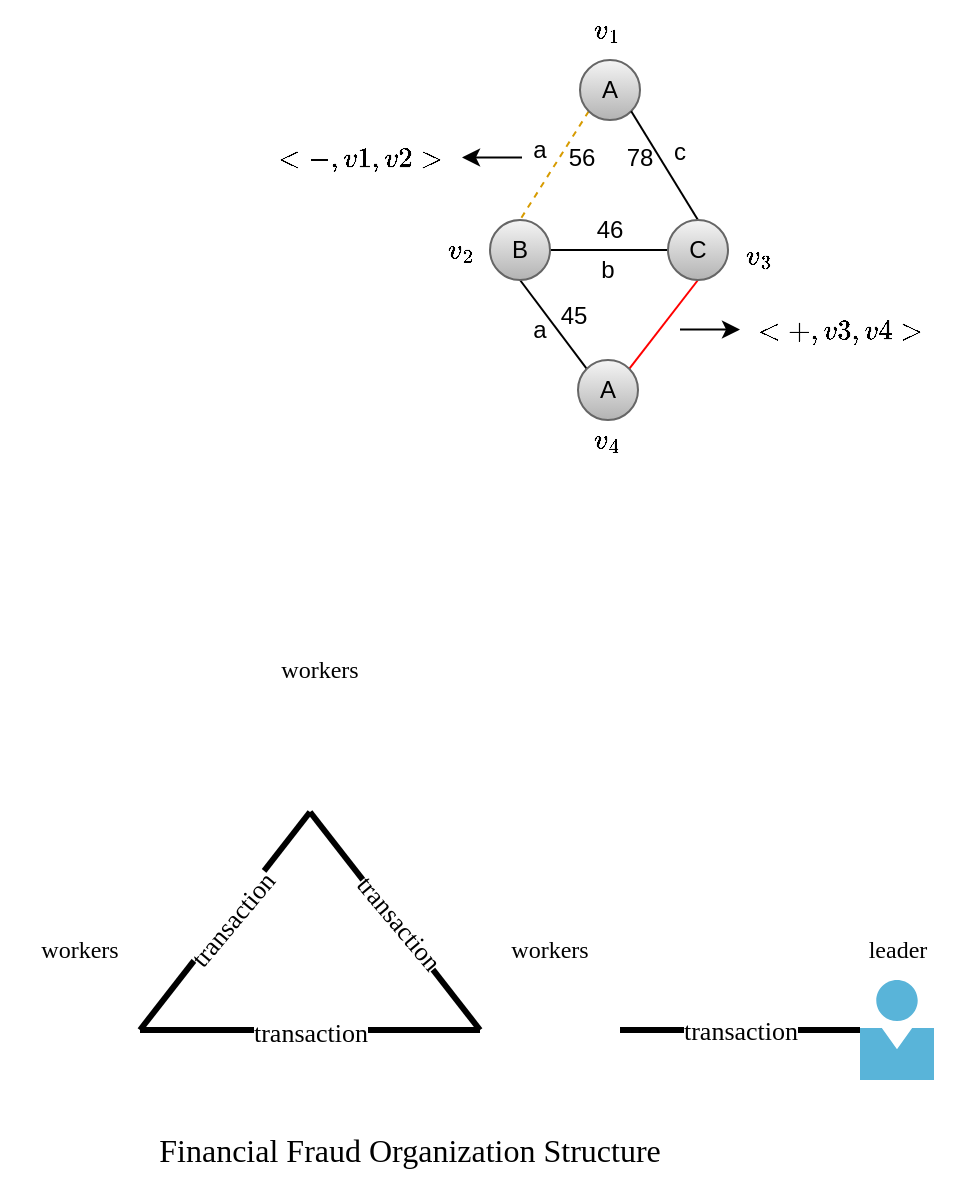 <mxfile version="22.0.8" type="github">
  <diagram name="第 1 页" id="-28VQTXDqfuDYZ_im5ft">
    <mxGraphModel dx="717" dy="398" grid="0" gridSize="10" guides="1" tooltips="1" connect="1" arrows="1" fold="1" page="1" pageScale="1" pageWidth="827" pageHeight="1169" math="1" shadow="0">
      <root>
        <mxCell id="0" />
        <mxCell id="1" parent="0" />
        <mxCell id="wTJd-Y5oXOGYDvmJ6Plj-7" value="" style="shape=image;html=1;verticalAlign=top;verticalLabelPosition=bottom;labelBackgroundColor=#ffffff;imageAspect=0;aspect=fixed;image=https://cdn1.iconfinder.com/data/icons/business-and-finance-20/200/vector_65_02-128.png" parent="1" vertex="1">
          <mxGeometry x="200" y="396" width="70" height="70" as="geometry" />
        </mxCell>
        <mxCell id="wTJd-Y5oXOGYDvmJ6Plj-12" style="rounded=0;orthogonalLoop=1;jettySize=auto;html=1;entryX=1;entryY=0.5;entryDx=0;entryDy=0;startArrow=none;startFill=0;exitX=0.5;exitY=1;exitDx=0;exitDy=0;strokeWidth=3;endArrow=none;endFill=0;" parent="1" source="wTJd-Y5oXOGYDvmJ6Plj-8" target="wTJd-Y5oXOGYDvmJ6Plj-9" edge="1">
          <mxGeometry relative="1" as="geometry">
            <mxPoint x="230" y="470" as="sourcePoint" />
          </mxGeometry>
        </mxCell>
        <mxCell id="S_lM90suo6QIgIaXcgRy-4" value="transaction" style="edgeLabel;html=1;align=center;verticalAlign=middle;resizable=0;points=[];rotation=-50;fontSize=13;fontFamily=Times New Roman;" parent="wTJd-Y5oXOGYDvmJ6Plj-12" vertex="1" connectable="0">
          <mxGeometry x="0.028" y="5" relative="1" as="geometry">
            <mxPoint y="-5" as="offset" />
          </mxGeometry>
        </mxCell>
        <mxCell id="S_lM90suo6QIgIaXcgRy-3" style="rounded=0;orthogonalLoop=1;jettySize=auto;html=1;exitX=0.5;exitY=1;exitDx=0;exitDy=0;entryX=0;entryY=0.5;entryDx=0;entryDy=0;strokeWidth=3;endArrow=none;endFill=0;" parent="1" source="wTJd-Y5oXOGYDvmJ6Plj-8" target="wTJd-Y5oXOGYDvmJ6Plj-10" edge="1">
          <mxGeometry relative="1" as="geometry" />
        </mxCell>
        <mxCell id="S_lM90suo6QIgIaXcgRy-6" value="transaction" style="edgeLabel;html=1;align=center;verticalAlign=middle;resizable=0;points=[];rotation=50;fontSize=13;fontFamily=Times New Roman;" parent="S_lM90suo6QIgIaXcgRy-3" vertex="1" connectable="0">
          <mxGeometry x="-0.148" y="2" relative="1" as="geometry">
            <mxPoint x="7" y="9" as="offset" />
          </mxGeometry>
        </mxCell>
        <mxCell id="wTJd-Y5oXOGYDvmJ6Plj-8" value="" style="shape=image;html=1;verticalAlign=top;verticalLabelPosition=bottom;labelBackgroundColor=#ffffff;imageAspect=0;aspect=fixed;image=https://cdn1.iconfinder.com/data/icons/business-and-finance-20/200/vector_65_02-128.png" parent="1" vertex="1">
          <mxGeometry x="200" y="396" width="70" height="70" as="geometry" />
        </mxCell>
        <mxCell id="S_lM90suo6QIgIaXcgRy-1" style="edgeStyle=orthogonalEdgeStyle;rounded=0;orthogonalLoop=1;jettySize=auto;html=1;endArrow=none;endFill=0;strokeWidth=3;" parent="1" source="wTJd-Y5oXOGYDvmJ6Plj-9" target="wTJd-Y5oXOGYDvmJ6Plj-10" edge="1">
          <mxGeometry relative="1" as="geometry" />
        </mxCell>
        <mxCell id="S_lM90suo6QIgIaXcgRy-5" value="transaction" style="edgeLabel;html=1;align=center;verticalAlign=middle;resizable=0;points=[];fontSize=13;fontFamily=Times New Roman;" parent="S_lM90suo6QIgIaXcgRy-1" vertex="1" connectable="0">
          <mxGeometry x="-0.188" y="-1" relative="1" as="geometry">
            <mxPoint x="16" as="offset" />
          </mxGeometry>
        </mxCell>
        <mxCell id="wTJd-Y5oXOGYDvmJ6Plj-9" value="" style="shape=image;html=1;verticalAlign=top;verticalLabelPosition=bottom;labelBackgroundColor=#ffffff;imageAspect=0;aspect=fixed;image=https://cdn1.iconfinder.com/data/icons/business-and-finance-20/200/vector_65_02-128.png" parent="1" vertex="1">
          <mxGeometry x="80" y="540" width="70" height="70" as="geometry" />
        </mxCell>
        <mxCell id="S_lM90suo6QIgIaXcgRy-7" style="edgeStyle=orthogonalEdgeStyle;rounded=0;orthogonalLoop=1;jettySize=auto;html=1;exitX=1;exitY=0.5;exitDx=0;exitDy=0;strokeWidth=3;endArrow=none;endFill=0;" parent="1" source="wTJd-Y5oXOGYDvmJ6Plj-10" target="wTJd-Y5oXOGYDvmJ6Plj-11" edge="1">
          <mxGeometry relative="1" as="geometry" />
        </mxCell>
        <mxCell id="S_lM90suo6QIgIaXcgRy-8" value="transaction" style="edgeLabel;html=1;align=center;verticalAlign=middle;resizable=0;points=[];fontFamily=Times New Roman;fontSize=13;" parent="S_lM90suo6QIgIaXcgRy-7" vertex="1" connectable="0">
          <mxGeometry x="-0.06" y="-1" relative="1" as="geometry">
            <mxPoint x="3" y="-1" as="offset" />
          </mxGeometry>
        </mxCell>
        <mxCell id="wTJd-Y5oXOGYDvmJ6Plj-10" value="" style="shape=image;html=1;verticalAlign=top;verticalLabelPosition=bottom;labelBackgroundColor=#ffffff;imageAspect=0;aspect=fixed;image=https://cdn1.iconfinder.com/data/icons/business-and-finance-20/200/vector_65_02-128.png" parent="1" vertex="1">
          <mxGeometry x="320" y="540" width="70" height="70" as="geometry" />
        </mxCell>
        <mxCell id="wTJd-Y5oXOGYDvmJ6Plj-11" value="" style="image;sketch=0;aspect=fixed;html=1;points=[];align=center;fontSize=12;image=img/lib/mscae/Person.svg;" parent="1" vertex="1">
          <mxGeometry x="510" y="550" width="37" height="50" as="geometry" />
        </mxCell>
        <mxCell id="S_lM90suo6QIgIaXcgRy-9" value="&lt;font face=&quot;Times New Roman&quot;&gt;Financial Fraud Organization Structure&lt;/font&gt;" style="text;html=1;strokeColor=none;fillColor=none;align=center;verticalAlign=middle;whiteSpace=wrap;rounded=0;strokeWidth=5;fontSize=16;" parent="1" vertex="1">
          <mxGeometry x="130" y="610" width="310" height="50" as="geometry" />
        </mxCell>
        <mxCell id="S_lM90suo6QIgIaXcgRy-10" value="leader" style="text;html=1;strokeColor=none;fillColor=none;align=center;verticalAlign=middle;whiteSpace=wrap;rounded=0;fontFamily=Times New Roman;" parent="1" vertex="1">
          <mxGeometry x="498.5" y="520" width="60" height="30" as="geometry" />
        </mxCell>
        <mxCell id="S_lM90suo6QIgIaXcgRy-11" value="&lt;font face=&quot;Times New Roman&quot;&gt;workers&lt;/font&gt;" style="text;html=1;strokeColor=none;fillColor=none;align=center;verticalAlign=middle;whiteSpace=wrap;rounded=0;" parent="1" vertex="1">
          <mxGeometry x="210" y="380" width="60" height="30" as="geometry" />
        </mxCell>
        <mxCell id="S_lM90suo6QIgIaXcgRy-12" value="&lt;font face=&quot;Times New Roman&quot;&gt;workers&lt;/font&gt;" style="text;html=1;strokeColor=none;fillColor=none;align=center;verticalAlign=middle;whiteSpace=wrap;rounded=0;" parent="1" vertex="1">
          <mxGeometry x="90" y="520" width="60" height="30" as="geometry" />
        </mxCell>
        <mxCell id="S_lM90suo6QIgIaXcgRy-13" value="workers" style="text;html=1;strokeColor=none;fillColor=none;align=center;verticalAlign=middle;whiteSpace=wrap;rounded=0;fontFamily=Times New Roman;" parent="1" vertex="1">
          <mxGeometry x="325" y="520" width="60" height="30" as="geometry" />
        </mxCell>
        <mxCell id="kKyJvvk-wkLIP4CYghFR-6" style="rounded=0;orthogonalLoop=1;jettySize=auto;html=1;exitX=0;exitY=1;exitDx=0;exitDy=0;entryX=0.5;entryY=0;entryDx=0;entryDy=0;endArrow=none;endFill=0;dashed=1;fillColor=#ffcd28;gradientColor=#ffa500;strokeColor=#d79b00;" edge="1" parent="1" source="kKyJvvk-wkLIP4CYghFR-1" target="kKyJvvk-wkLIP4CYghFR-2">
          <mxGeometry relative="1" as="geometry" />
        </mxCell>
        <mxCell id="kKyJvvk-wkLIP4CYghFR-1" value="A" style="ellipse;whiteSpace=wrap;html=1;aspect=fixed;fillColor=#f5f5f5;gradientColor=#b3b3b3;strokeColor=#666666;" vertex="1" parent="1">
          <mxGeometry x="370" y="90" width="30" height="30" as="geometry" />
        </mxCell>
        <mxCell id="kKyJvvk-wkLIP4CYghFR-5" style="rounded=0;orthogonalLoop=1;jettySize=auto;html=1;exitX=1;exitY=0.5;exitDx=0;exitDy=0;entryX=0;entryY=0.5;entryDx=0;entryDy=0;endArrow=none;endFill=0;" edge="1" parent="1" source="kKyJvvk-wkLIP4CYghFR-2" target="kKyJvvk-wkLIP4CYghFR-3">
          <mxGeometry relative="1" as="geometry" />
        </mxCell>
        <mxCell id="kKyJvvk-wkLIP4CYghFR-16" style="rounded=0;orthogonalLoop=1;jettySize=auto;html=1;exitX=0.5;exitY=1;exitDx=0;exitDy=0;entryX=0;entryY=0;entryDx=0;entryDy=0;endArrow=none;endFill=0;" edge="1" parent="1" source="kKyJvvk-wkLIP4CYghFR-2" target="kKyJvvk-wkLIP4CYghFR-15">
          <mxGeometry relative="1" as="geometry" />
        </mxCell>
        <mxCell id="kKyJvvk-wkLIP4CYghFR-2" value="B" style="ellipse;whiteSpace=wrap;html=1;aspect=fixed;fillColor=#f5f5f5;gradientColor=#b3b3b3;strokeColor=#666666;" vertex="1" parent="1">
          <mxGeometry x="325" y="170" width="30" height="30" as="geometry" />
        </mxCell>
        <mxCell id="kKyJvvk-wkLIP4CYghFR-7" style="rounded=0;orthogonalLoop=1;jettySize=auto;html=1;exitX=0.5;exitY=0;exitDx=0;exitDy=0;entryX=1;entryY=1;entryDx=0;entryDy=0;endArrow=none;endFill=0;" edge="1" parent="1" source="kKyJvvk-wkLIP4CYghFR-3" target="kKyJvvk-wkLIP4CYghFR-1">
          <mxGeometry relative="1" as="geometry" />
        </mxCell>
        <mxCell id="kKyJvvk-wkLIP4CYghFR-19" style="rounded=0;orthogonalLoop=1;jettySize=auto;html=1;exitX=0.5;exitY=1;exitDx=0;exitDy=0;entryX=1;entryY=0;entryDx=0;entryDy=0;endArrow=none;endFill=0;strokeColor=#ff0000;" edge="1" parent="1" source="kKyJvvk-wkLIP4CYghFR-3" target="kKyJvvk-wkLIP4CYghFR-15">
          <mxGeometry relative="1" as="geometry" />
        </mxCell>
        <mxCell id="kKyJvvk-wkLIP4CYghFR-3" value="C" style="ellipse;whiteSpace=wrap;html=1;aspect=fixed;fillColor=#f5f5f5;gradientColor=#b3b3b3;strokeColor=#666666;" vertex="1" parent="1">
          <mxGeometry x="414" y="170" width="30" height="30" as="geometry" />
        </mxCell>
        <mxCell id="kKyJvvk-wkLIP4CYghFR-8" value="a" style="text;html=1;strokeColor=none;fillColor=none;align=center;verticalAlign=middle;whiteSpace=wrap;rounded=0;" vertex="1" parent="1">
          <mxGeometry x="320" y="120" width="60" height="30" as="geometry" />
        </mxCell>
        <mxCell id="kKyJvvk-wkLIP4CYghFR-9" value="b" style="text;html=1;strokeColor=none;fillColor=none;align=center;verticalAlign=middle;whiteSpace=wrap;rounded=0;" vertex="1" parent="1">
          <mxGeometry x="354" y="180" width="60" height="30" as="geometry" />
        </mxCell>
        <mxCell id="kKyJvvk-wkLIP4CYghFR-10" value="c" style="text;html=1;strokeColor=none;fillColor=none;align=center;verticalAlign=middle;whiteSpace=wrap;rounded=0;rotation=0;" vertex="1" parent="1">
          <mxGeometry x="390" y="121" width="60" height="30" as="geometry" />
        </mxCell>
        <mxCell id="kKyJvvk-wkLIP4CYghFR-11" value="56" style="text;html=1;strokeColor=none;fillColor=none;align=center;verticalAlign=middle;whiteSpace=wrap;rounded=0;" vertex="1" parent="1">
          <mxGeometry x="341" y="124" width="60" height="30" as="geometry" />
        </mxCell>
        <mxCell id="kKyJvvk-wkLIP4CYghFR-12" value="46" style="text;html=1;strokeColor=none;fillColor=none;align=center;verticalAlign=middle;whiteSpace=wrap;rounded=0;" vertex="1" parent="1">
          <mxGeometry x="355" y="160" width="60" height="30" as="geometry" />
        </mxCell>
        <mxCell id="kKyJvvk-wkLIP4CYghFR-13" value="78" style="text;html=1;strokeColor=none;fillColor=none;align=center;verticalAlign=middle;whiteSpace=wrap;rounded=0;" vertex="1" parent="1">
          <mxGeometry x="370" y="124" width="60" height="30" as="geometry" />
        </mxCell>
        <mxCell id="kKyJvvk-wkLIP4CYghFR-15" value="A" style="ellipse;whiteSpace=wrap;html=1;aspect=fixed;fillColor=#f5f5f5;gradientColor=#b3b3b3;strokeColor=#666666;" vertex="1" parent="1">
          <mxGeometry x="369" y="240" width="30" height="30" as="geometry" />
        </mxCell>
        <mxCell id="kKyJvvk-wkLIP4CYghFR-17" value="45" style="text;html=1;strokeColor=none;fillColor=none;align=center;verticalAlign=middle;whiteSpace=wrap;rounded=0;" vertex="1" parent="1">
          <mxGeometry x="337" y="203" width="60" height="30" as="geometry" />
        </mxCell>
        <mxCell id="kKyJvvk-wkLIP4CYghFR-18" value="a" style="text;html=1;strokeColor=none;fillColor=none;align=center;verticalAlign=middle;whiteSpace=wrap;rounded=0;" vertex="1" parent="1">
          <mxGeometry x="320" y="210" width="60" height="30" as="geometry" />
        </mxCell>
        <mxCell id="kKyJvvk-wkLIP4CYghFR-20" value="" style="endArrow=classic;html=1;rounded=0;" edge="1" parent="1">
          <mxGeometry width="50" height="50" relative="1" as="geometry">
            <mxPoint x="420" y="224.75" as="sourcePoint" />
            <mxPoint x="450" y="224.75" as="targetPoint" />
          </mxGeometry>
        </mxCell>
        <mxCell id="kKyJvvk-wkLIP4CYghFR-25" value="$$v_2$$" style="text;html=1;strokeColor=none;fillColor=none;align=center;verticalAlign=middle;whiteSpace=wrap;rounded=0;" vertex="1" parent="1">
          <mxGeometry x="281" y="170" width="60" height="30" as="geometry" />
        </mxCell>
        <mxCell id="kKyJvvk-wkLIP4CYghFR-26" value="$$v_3$$" style="text;html=1;strokeColor=none;fillColor=none;align=center;verticalAlign=middle;whiteSpace=wrap;rounded=0;" vertex="1" parent="1">
          <mxGeometry x="430" y="173" width="60" height="30" as="geometry" />
        </mxCell>
        <mxCell id="kKyJvvk-wkLIP4CYghFR-27" value="$$v_1$$" style="text;html=1;strokeColor=none;fillColor=none;align=center;verticalAlign=middle;whiteSpace=wrap;rounded=0;" vertex="1" parent="1">
          <mxGeometry x="354" y="60" width="60" height="30" as="geometry" />
        </mxCell>
        <mxCell id="kKyJvvk-wkLIP4CYghFR-28" value="$$v_4$$" style="text;html=1;strokeColor=none;fillColor=none;align=center;verticalAlign=middle;whiteSpace=wrap;rounded=0;" vertex="1" parent="1">
          <mxGeometry x="354" y="265" width="60" height="30" as="geometry" />
        </mxCell>
        <mxCell id="kKyJvvk-wkLIP4CYghFR-29" value="$$&amp;lt;+,v3,v4&amp;gt;$$" style="text;html=1;strokeColor=none;fillColor=none;align=center;verticalAlign=middle;whiteSpace=wrap;rounded=0;" vertex="1" parent="1">
          <mxGeometry x="470" y="210" width="60" height="30" as="geometry" />
        </mxCell>
        <mxCell id="kKyJvvk-wkLIP4CYghFR-32" value="" style="endArrow=classic;html=1;rounded=0;" edge="1" parent="1">
          <mxGeometry width="50" height="50" relative="1" as="geometry">
            <mxPoint x="341" y="138.75" as="sourcePoint" />
            <mxPoint x="311" y="138.75" as="targetPoint" />
          </mxGeometry>
        </mxCell>
        <mxCell id="kKyJvvk-wkLIP4CYghFR-33" value="$$&amp;lt;-,v1,v2&amp;gt;$$" style="text;html=1;strokeColor=none;fillColor=none;align=center;verticalAlign=middle;whiteSpace=wrap;rounded=0;" vertex="1" parent="1">
          <mxGeometry x="230" y="124" width="60" height="30" as="geometry" />
        </mxCell>
      </root>
    </mxGraphModel>
  </diagram>
</mxfile>
